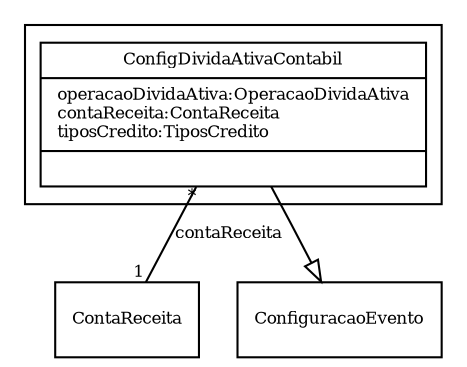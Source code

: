 digraph G{
fontname = "Times-Roman"
fontsize = 8

node [
        fontname = "Times-Roman"
        fontsize = 8
        shape = "record"
]

edge [
        fontname = "Times-Roman"
        fontsize = 8
]

subgraph clusterCONFIGURACAO_DE_DIVIDA_ATIVA
{
ConfigDividaAtivaContabil [label = "{ConfigDividaAtivaContabil|operacaoDividaAtiva:OperacaoDividaAtiva\lcontaReceita:ContaReceita\ltiposCredito:TiposCredito\l|\l}"]
}
edge [arrowhead = "none" headlabel = "1" taillabel = "*"] ConfigDividaAtivaContabil -> ContaReceita [label = "contaReceita"]
edge [ arrowhead = "empty" headlabel = "" taillabel = ""] ConfigDividaAtivaContabil -> ConfiguracaoEvento
}
